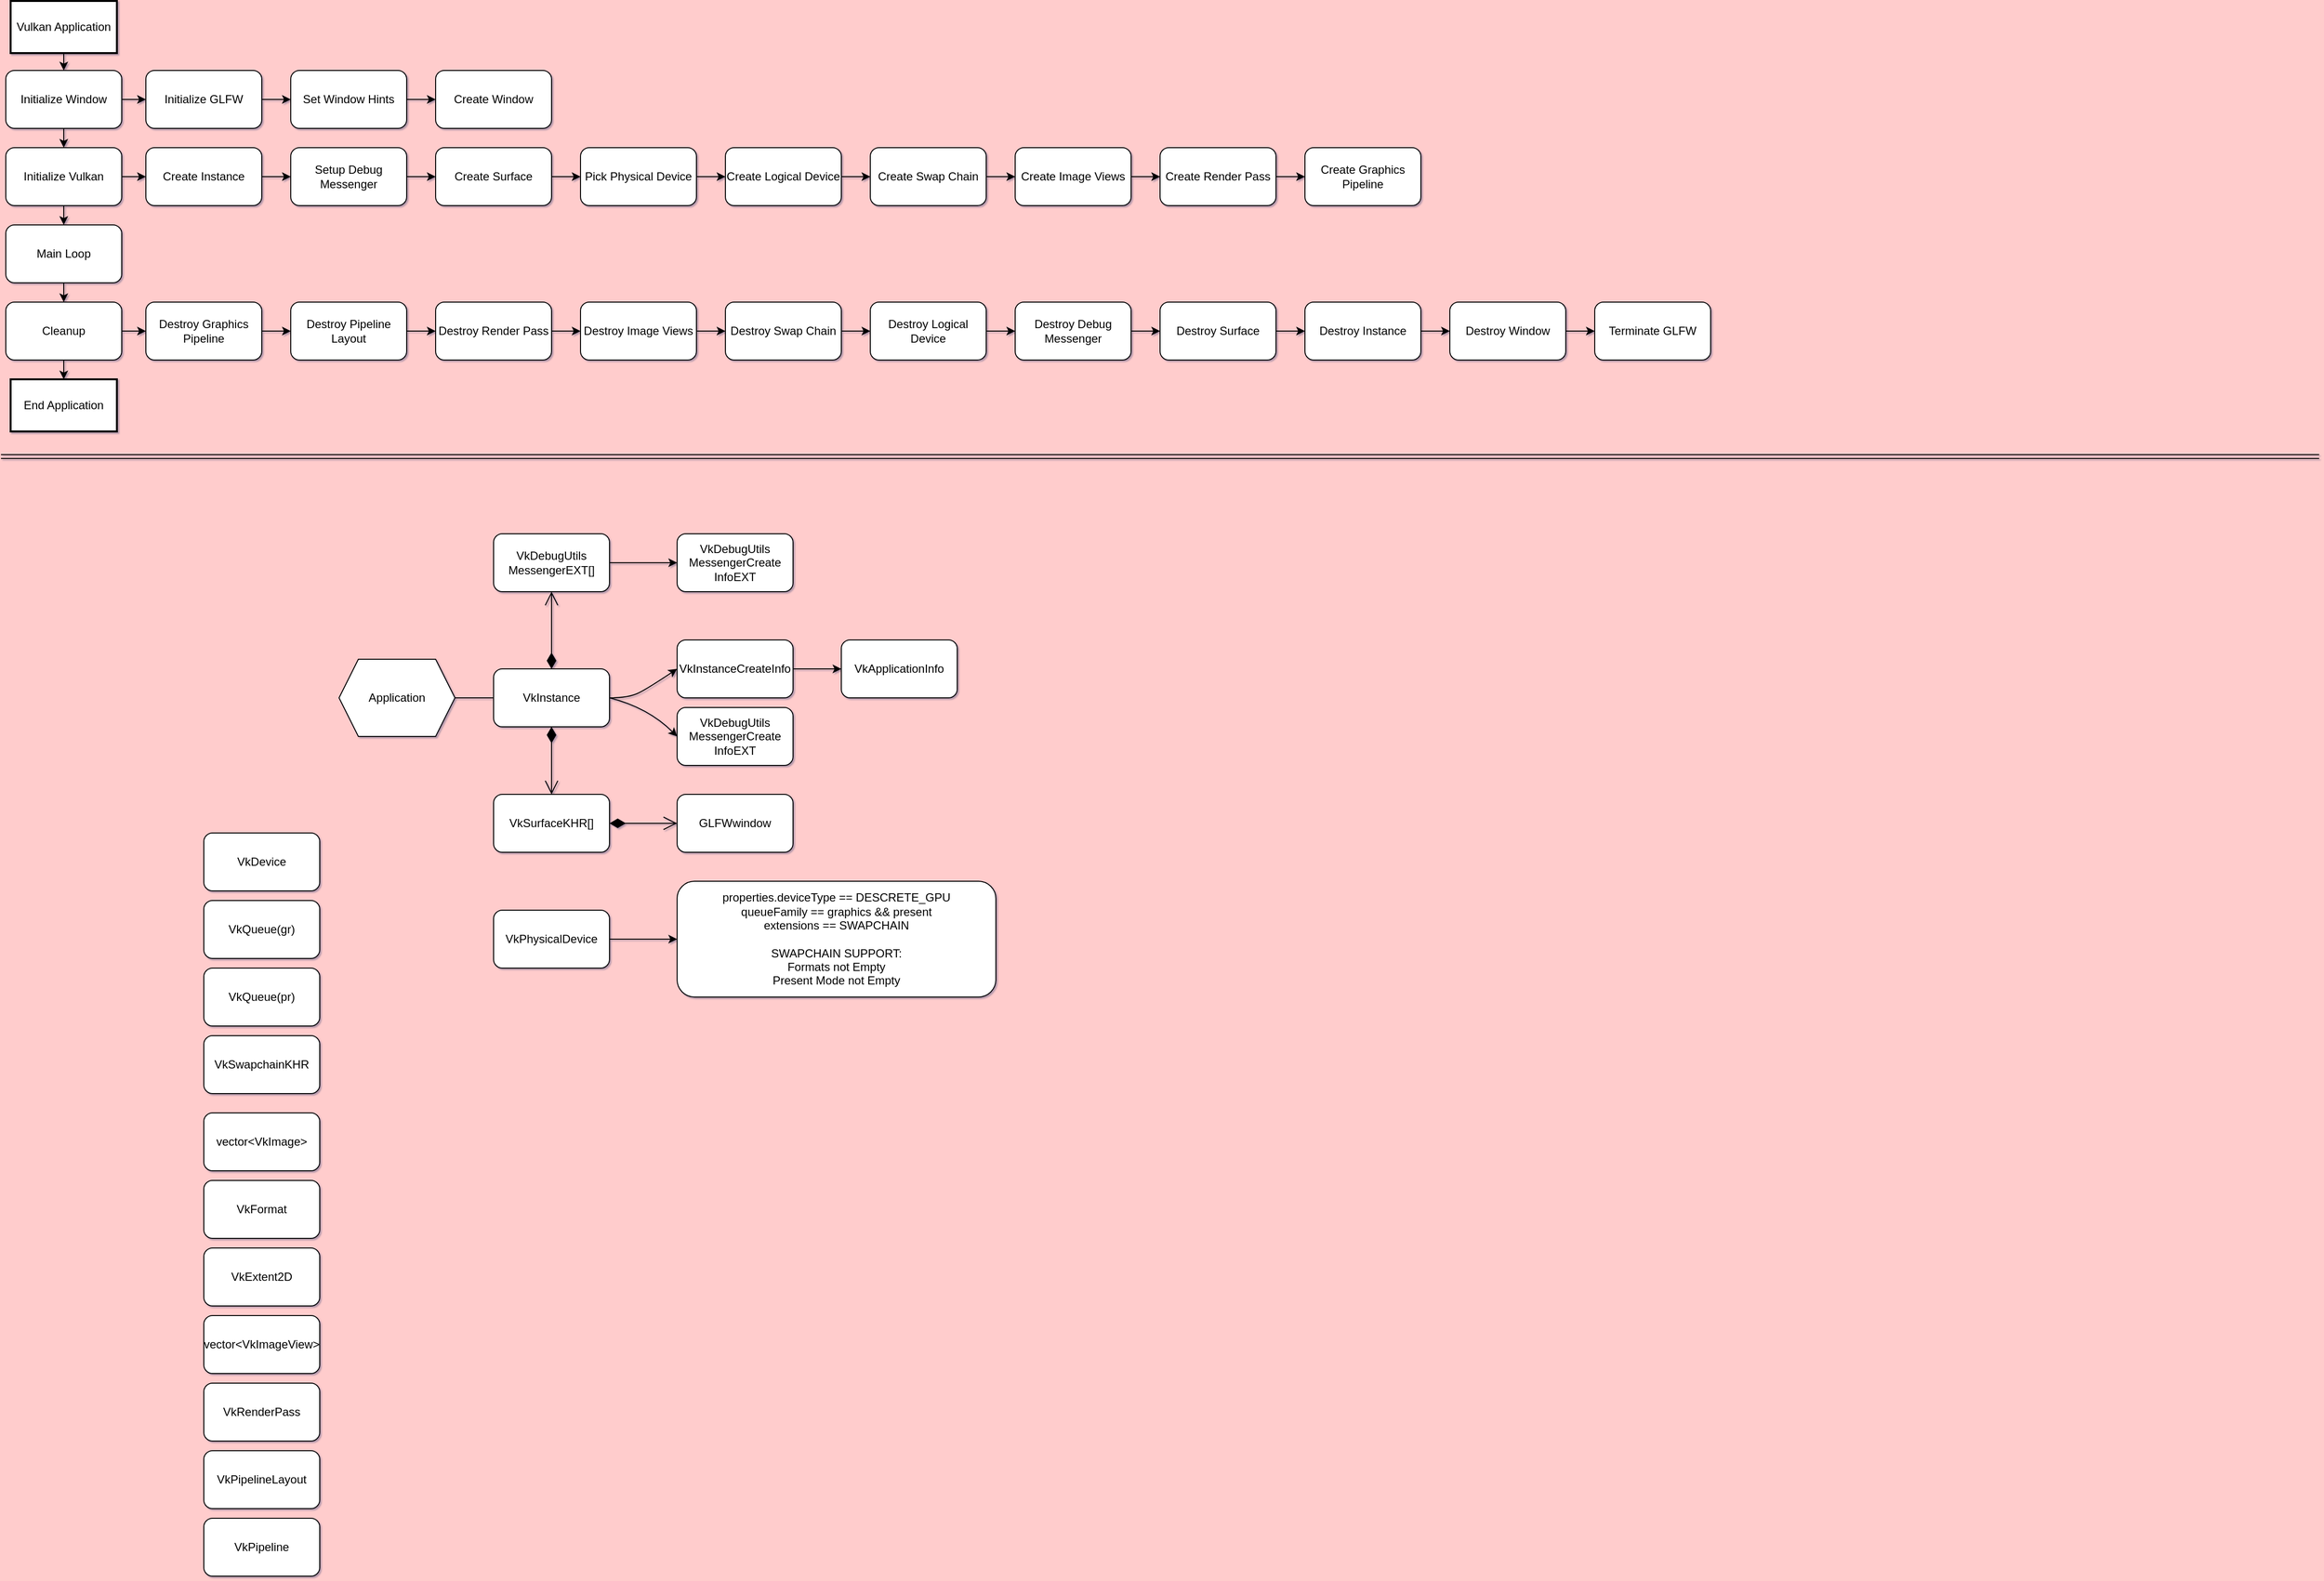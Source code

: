 <mxfile version="26.0.7">
  <diagram name="Page-1" id="efARjDcXvOc3rk5b5u3u">
    <mxGraphModel dx="1638" dy="895" grid="1" gridSize="10" guides="1" tooltips="1" connect="1" arrows="1" fold="1" page="1" pageScale="1" pageWidth="1200" pageHeight="1920" background="#FFCCCC" math="0" shadow="1">
      <root>
        <mxCell id="0" />
        <mxCell id="1" parent="0" />
        <mxCell id="PMzsmYmVDIkMxbADWyHm-15" style="edgeStyle=orthogonalEdgeStyle;rounded=0;orthogonalLoop=1;jettySize=auto;html=1;exitX=0.5;exitY=1;exitDx=0;exitDy=0;entryX=0.5;entryY=0;entryDx=0;entryDy=0;" edge="1" parent="1" source="2" target="PMzsmYmVDIkMxbADWyHm-14">
          <mxGeometry relative="1" as="geometry" />
        </mxCell>
        <mxCell id="2" value="Vulkan Application" style="whiteSpace=wrap;strokeWidth=2;" parent="1" vertex="1">
          <mxGeometry x="10" y="8" width="110" height="54" as="geometry" />
        </mxCell>
        <mxCell id="PMzsmYmVDIkMxbADWyHm-20" style="edgeStyle=orthogonalEdgeStyle;rounded=0;orthogonalLoop=1;jettySize=auto;html=1;exitX=0.5;exitY=1;exitDx=0;exitDy=0;entryX=0.5;entryY=0;entryDx=0;entryDy=0;" edge="1" parent="1" source="PMzsmYmVDIkMxbADWyHm-14" target="PMzsmYmVDIkMxbADWyHm-16">
          <mxGeometry relative="1" as="geometry" />
        </mxCell>
        <mxCell id="PMzsmYmVDIkMxbADWyHm-26" value="" style="edgeStyle=orthogonalEdgeStyle;rounded=0;orthogonalLoop=1;jettySize=auto;html=1;" edge="1" parent="1" source="PMzsmYmVDIkMxbADWyHm-14" target="PMzsmYmVDIkMxbADWyHm-25">
          <mxGeometry relative="1" as="geometry" />
        </mxCell>
        <mxCell id="PMzsmYmVDIkMxbADWyHm-14" value="Initialize Window" style="rounded=1;whiteSpace=wrap;html=1;" vertex="1" parent="1">
          <mxGeometry x="5" y="80" width="120" height="60" as="geometry" />
        </mxCell>
        <mxCell id="PMzsmYmVDIkMxbADWyHm-21" style="edgeStyle=orthogonalEdgeStyle;rounded=0;orthogonalLoop=1;jettySize=auto;html=1;exitX=0.5;exitY=1;exitDx=0;exitDy=0;entryX=0.5;entryY=0;entryDx=0;entryDy=0;" edge="1" parent="1" source="PMzsmYmVDIkMxbADWyHm-16" target="PMzsmYmVDIkMxbADWyHm-17">
          <mxGeometry relative="1" as="geometry" />
        </mxCell>
        <mxCell id="PMzsmYmVDIkMxbADWyHm-32" value="" style="edgeStyle=orthogonalEdgeStyle;rounded=0;orthogonalLoop=1;jettySize=auto;html=1;" edge="1" parent="1" source="PMzsmYmVDIkMxbADWyHm-16" target="PMzsmYmVDIkMxbADWyHm-31">
          <mxGeometry relative="1" as="geometry" />
        </mxCell>
        <mxCell id="PMzsmYmVDIkMxbADWyHm-16" value="Initialize Vulkan" style="rounded=1;whiteSpace=wrap;html=1;" vertex="1" parent="1">
          <mxGeometry x="5" y="160" width="120" height="60" as="geometry" />
        </mxCell>
        <mxCell id="PMzsmYmVDIkMxbADWyHm-22" style="edgeStyle=orthogonalEdgeStyle;rounded=0;orthogonalLoop=1;jettySize=auto;html=1;exitX=0.5;exitY=1;exitDx=0;exitDy=0;entryX=0.5;entryY=0;entryDx=0;entryDy=0;" edge="1" parent="1" source="PMzsmYmVDIkMxbADWyHm-17" target="PMzsmYmVDIkMxbADWyHm-18">
          <mxGeometry relative="1" as="geometry" />
        </mxCell>
        <mxCell id="PMzsmYmVDIkMxbADWyHm-17" value="Main Loop" style="rounded=1;whiteSpace=wrap;html=1;" vertex="1" parent="1">
          <mxGeometry x="5" y="240" width="120" height="60" as="geometry" />
        </mxCell>
        <mxCell id="PMzsmYmVDIkMxbADWyHm-23" style="edgeStyle=orthogonalEdgeStyle;rounded=0;orthogonalLoop=1;jettySize=auto;html=1;exitX=0.5;exitY=1;exitDx=0;exitDy=0;entryX=0.5;entryY=0;entryDx=0;entryDy=0;" edge="1" parent="1" source="PMzsmYmVDIkMxbADWyHm-18" target="PMzsmYmVDIkMxbADWyHm-19">
          <mxGeometry relative="1" as="geometry" />
        </mxCell>
        <mxCell id="PMzsmYmVDIkMxbADWyHm-52" value="" style="edgeStyle=orthogonalEdgeStyle;rounded=0;orthogonalLoop=1;jettySize=auto;html=1;" edge="1" parent="1" source="PMzsmYmVDIkMxbADWyHm-18" target="PMzsmYmVDIkMxbADWyHm-51">
          <mxGeometry relative="1" as="geometry" />
        </mxCell>
        <mxCell id="PMzsmYmVDIkMxbADWyHm-18" value="Cleanup" style="rounded=1;whiteSpace=wrap;html=1;" vertex="1" parent="1">
          <mxGeometry x="5" y="320" width="120" height="60" as="geometry" />
        </mxCell>
        <mxCell id="PMzsmYmVDIkMxbADWyHm-19" value="End Application" style="whiteSpace=wrap;strokeWidth=2;" vertex="1" parent="1">
          <mxGeometry x="10" y="400" width="110" height="54" as="geometry" />
        </mxCell>
        <mxCell id="PMzsmYmVDIkMxbADWyHm-28" value="" style="edgeStyle=orthogonalEdgeStyle;rounded=0;orthogonalLoop=1;jettySize=auto;html=1;" edge="1" parent="1" source="PMzsmYmVDIkMxbADWyHm-25" target="PMzsmYmVDIkMxbADWyHm-27">
          <mxGeometry relative="1" as="geometry" />
        </mxCell>
        <mxCell id="PMzsmYmVDIkMxbADWyHm-25" value="Initialize GLFW" style="whiteSpace=wrap;html=1;rounded=1;" vertex="1" parent="1">
          <mxGeometry x="150" y="80" width="120" height="60" as="geometry" />
        </mxCell>
        <mxCell id="PMzsmYmVDIkMxbADWyHm-30" value="" style="edgeStyle=orthogonalEdgeStyle;rounded=0;orthogonalLoop=1;jettySize=auto;html=1;" edge="1" parent="1" source="PMzsmYmVDIkMxbADWyHm-27" target="PMzsmYmVDIkMxbADWyHm-29">
          <mxGeometry relative="1" as="geometry" />
        </mxCell>
        <mxCell id="PMzsmYmVDIkMxbADWyHm-27" value="Set Window Hints" style="whiteSpace=wrap;html=1;rounded=1;" vertex="1" parent="1">
          <mxGeometry x="300" y="80" width="120" height="60" as="geometry" />
        </mxCell>
        <mxCell id="PMzsmYmVDIkMxbADWyHm-29" value="Create Window" style="whiteSpace=wrap;html=1;rounded=1;" vertex="1" parent="1">
          <mxGeometry x="450" y="80" width="120" height="60" as="geometry" />
        </mxCell>
        <mxCell id="PMzsmYmVDIkMxbADWyHm-34" value="" style="edgeStyle=orthogonalEdgeStyle;rounded=0;orthogonalLoop=1;jettySize=auto;html=1;" edge="1" parent="1" source="PMzsmYmVDIkMxbADWyHm-31" target="PMzsmYmVDIkMxbADWyHm-33">
          <mxGeometry relative="1" as="geometry" />
        </mxCell>
        <mxCell id="PMzsmYmVDIkMxbADWyHm-31" value="Create Instance" style="rounded=1;whiteSpace=wrap;html=1;" vertex="1" parent="1">
          <mxGeometry x="150" y="160" width="120" height="60" as="geometry" />
        </mxCell>
        <mxCell id="PMzsmYmVDIkMxbADWyHm-36" value="" style="edgeStyle=orthogonalEdgeStyle;rounded=0;orthogonalLoop=1;jettySize=auto;html=1;" edge="1" parent="1" source="PMzsmYmVDIkMxbADWyHm-33" target="PMzsmYmVDIkMxbADWyHm-35">
          <mxGeometry relative="1" as="geometry" />
        </mxCell>
        <mxCell id="PMzsmYmVDIkMxbADWyHm-33" value="Setup Debug Messenger" style="whiteSpace=wrap;html=1;rounded=1;" vertex="1" parent="1">
          <mxGeometry x="300" y="160" width="120" height="60" as="geometry" />
        </mxCell>
        <mxCell id="PMzsmYmVDIkMxbADWyHm-38" value="" style="edgeStyle=orthogonalEdgeStyle;rounded=0;orthogonalLoop=1;jettySize=auto;html=1;" edge="1" parent="1" source="PMzsmYmVDIkMxbADWyHm-35" target="PMzsmYmVDIkMxbADWyHm-37">
          <mxGeometry relative="1" as="geometry" />
        </mxCell>
        <mxCell id="PMzsmYmVDIkMxbADWyHm-35" value="Create Surface" style="whiteSpace=wrap;html=1;rounded=1;" vertex="1" parent="1">
          <mxGeometry x="450" y="160" width="120" height="60" as="geometry" />
        </mxCell>
        <mxCell id="PMzsmYmVDIkMxbADWyHm-40" value="" style="edgeStyle=orthogonalEdgeStyle;rounded=0;orthogonalLoop=1;jettySize=auto;html=1;" edge="1" parent="1" source="PMzsmYmVDIkMxbADWyHm-37" target="PMzsmYmVDIkMxbADWyHm-39">
          <mxGeometry relative="1" as="geometry" />
        </mxCell>
        <mxCell id="PMzsmYmVDIkMxbADWyHm-37" value="Pick Physical Device" style="whiteSpace=wrap;html=1;rounded=1;" vertex="1" parent="1">
          <mxGeometry x="600" y="160" width="120" height="60" as="geometry" />
        </mxCell>
        <mxCell id="PMzsmYmVDIkMxbADWyHm-42" value="" style="edgeStyle=orthogonalEdgeStyle;rounded=0;orthogonalLoop=1;jettySize=auto;html=1;" edge="1" parent="1" source="PMzsmYmVDIkMxbADWyHm-39" target="PMzsmYmVDIkMxbADWyHm-41">
          <mxGeometry relative="1" as="geometry" />
        </mxCell>
        <mxCell id="PMzsmYmVDIkMxbADWyHm-39" value="Create Logical Device" style="whiteSpace=wrap;html=1;rounded=1;" vertex="1" parent="1">
          <mxGeometry x="750" y="160" width="120" height="60" as="geometry" />
        </mxCell>
        <mxCell id="PMzsmYmVDIkMxbADWyHm-44" value="" style="edgeStyle=orthogonalEdgeStyle;rounded=0;orthogonalLoop=1;jettySize=auto;html=1;" edge="1" parent="1" source="PMzsmYmVDIkMxbADWyHm-41" target="PMzsmYmVDIkMxbADWyHm-43">
          <mxGeometry relative="1" as="geometry" />
        </mxCell>
        <mxCell id="PMzsmYmVDIkMxbADWyHm-41" value="Create Swap Chain" style="whiteSpace=wrap;html=1;rounded=1;" vertex="1" parent="1">
          <mxGeometry x="900" y="160" width="120" height="60" as="geometry" />
        </mxCell>
        <mxCell id="PMzsmYmVDIkMxbADWyHm-46" value="" style="edgeStyle=orthogonalEdgeStyle;rounded=0;orthogonalLoop=1;jettySize=auto;html=1;" edge="1" parent="1" source="PMzsmYmVDIkMxbADWyHm-43" target="PMzsmYmVDIkMxbADWyHm-45">
          <mxGeometry relative="1" as="geometry" />
        </mxCell>
        <mxCell id="PMzsmYmVDIkMxbADWyHm-43" value="Create Image Views" style="whiteSpace=wrap;html=1;rounded=1;" vertex="1" parent="1">
          <mxGeometry x="1050" y="160" width="120" height="60" as="geometry" />
        </mxCell>
        <mxCell id="PMzsmYmVDIkMxbADWyHm-48" value="" style="edgeStyle=orthogonalEdgeStyle;rounded=0;orthogonalLoop=1;jettySize=auto;html=1;" edge="1" parent="1" source="PMzsmYmVDIkMxbADWyHm-45" target="PMzsmYmVDIkMxbADWyHm-47">
          <mxGeometry relative="1" as="geometry" />
        </mxCell>
        <mxCell id="PMzsmYmVDIkMxbADWyHm-45" value="Create Render Pass" style="whiteSpace=wrap;html=1;rounded=1;" vertex="1" parent="1">
          <mxGeometry x="1200" y="160" width="120" height="60" as="geometry" />
        </mxCell>
        <mxCell id="PMzsmYmVDIkMxbADWyHm-47" value="Create Graphics Pipeline" style="whiteSpace=wrap;html=1;rounded=1;" vertex="1" parent="1">
          <mxGeometry x="1350" y="160" width="120" height="60" as="geometry" />
        </mxCell>
        <mxCell id="PMzsmYmVDIkMxbADWyHm-54" value="" style="edgeStyle=orthogonalEdgeStyle;rounded=0;orthogonalLoop=1;jettySize=auto;html=1;" edge="1" parent="1" source="PMzsmYmVDIkMxbADWyHm-51" target="PMzsmYmVDIkMxbADWyHm-53">
          <mxGeometry relative="1" as="geometry" />
        </mxCell>
        <mxCell id="PMzsmYmVDIkMxbADWyHm-51" value="Destroy Graphics Pipeline" style="whiteSpace=wrap;html=1;rounded=1;" vertex="1" parent="1">
          <mxGeometry x="150" y="320" width="120" height="60" as="geometry" />
        </mxCell>
        <mxCell id="PMzsmYmVDIkMxbADWyHm-56" value="" style="edgeStyle=orthogonalEdgeStyle;rounded=0;orthogonalLoop=1;jettySize=auto;html=1;" edge="1" parent="1" source="PMzsmYmVDIkMxbADWyHm-53" target="PMzsmYmVDIkMxbADWyHm-55">
          <mxGeometry relative="1" as="geometry" />
        </mxCell>
        <mxCell id="PMzsmYmVDIkMxbADWyHm-53" value="Destroy Pipeline Layout" style="whiteSpace=wrap;html=1;rounded=1;" vertex="1" parent="1">
          <mxGeometry x="300" y="320" width="120" height="60" as="geometry" />
        </mxCell>
        <mxCell id="PMzsmYmVDIkMxbADWyHm-58" value="" style="edgeStyle=orthogonalEdgeStyle;rounded=0;orthogonalLoop=1;jettySize=auto;html=1;" edge="1" parent="1" source="PMzsmYmVDIkMxbADWyHm-55" target="PMzsmYmVDIkMxbADWyHm-57">
          <mxGeometry relative="1" as="geometry" />
        </mxCell>
        <mxCell id="PMzsmYmVDIkMxbADWyHm-55" value="Destroy Render Pass" style="whiteSpace=wrap;html=1;rounded=1;" vertex="1" parent="1">
          <mxGeometry x="450" y="320" width="120" height="60" as="geometry" />
        </mxCell>
        <mxCell id="PMzsmYmVDIkMxbADWyHm-60" value="" style="edgeStyle=orthogonalEdgeStyle;rounded=0;orthogonalLoop=1;jettySize=auto;html=1;" edge="1" parent="1" source="PMzsmYmVDIkMxbADWyHm-57" target="PMzsmYmVDIkMxbADWyHm-59">
          <mxGeometry relative="1" as="geometry" />
        </mxCell>
        <mxCell id="PMzsmYmVDIkMxbADWyHm-57" value="Destroy Image Views" style="whiteSpace=wrap;html=1;rounded=1;" vertex="1" parent="1">
          <mxGeometry x="600" y="320" width="120" height="60" as="geometry" />
        </mxCell>
        <mxCell id="PMzsmYmVDIkMxbADWyHm-62" value="" style="edgeStyle=orthogonalEdgeStyle;rounded=0;orthogonalLoop=1;jettySize=auto;html=1;" edge="1" parent="1" source="PMzsmYmVDIkMxbADWyHm-59" target="PMzsmYmVDIkMxbADWyHm-61">
          <mxGeometry relative="1" as="geometry" />
        </mxCell>
        <mxCell id="PMzsmYmVDIkMxbADWyHm-59" value="Destroy Swap Chain" style="whiteSpace=wrap;html=1;rounded=1;" vertex="1" parent="1">
          <mxGeometry x="750" y="320" width="120" height="60" as="geometry" />
        </mxCell>
        <mxCell id="PMzsmYmVDIkMxbADWyHm-64" value="" style="edgeStyle=orthogonalEdgeStyle;rounded=0;orthogonalLoop=1;jettySize=auto;html=1;" edge="1" parent="1" source="PMzsmYmVDIkMxbADWyHm-61" target="PMzsmYmVDIkMxbADWyHm-63">
          <mxGeometry relative="1" as="geometry" />
        </mxCell>
        <mxCell id="PMzsmYmVDIkMxbADWyHm-61" value="Destroy Logical Device" style="whiteSpace=wrap;html=1;rounded=1;" vertex="1" parent="1">
          <mxGeometry x="900" y="320" width="120" height="60" as="geometry" />
        </mxCell>
        <mxCell id="PMzsmYmVDIkMxbADWyHm-66" value="" style="edgeStyle=orthogonalEdgeStyle;rounded=0;orthogonalLoop=1;jettySize=auto;html=1;" edge="1" parent="1" source="PMzsmYmVDIkMxbADWyHm-63" target="PMzsmYmVDIkMxbADWyHm-65">
          <mxGeometry relative="1" as="geometry" />
        </mxCell>
        <mxCell id="PMzsmYmVDIkMxbADWyHm-63" value="Destroy Debug Messenger" style="whiteSpace=wrap;html=1;rounded=1;" vertex="1" parent="1">
          <mxGeometry x="1050" y="320" width="120" height="60" as="geometry" />
        </mxCell>
        <mxCell id="PMzsmYmVDIkMxbADWyHm-68" value="" style="edgeStyle=orthogonalEdgeStyle;rounded=0;orthogonalLoop=1;jettySize=auto;html=1;" edge="1" parent="1" source="PMzsmYmVDIkMxbADWyHm-65" target="PMzsmYmVDIkMxbADWyHm-67">
          <mxGeometry relative="1" as="geometry" />
        </mxCell>
        <mxCell id="PMzsmYmVDIkMxbADWyHm-65" value="Destroy Surface" style="whiteSpace=wrap;html=1;rounded=1;" vertex="1" parent="1">
          <mxGeometry x="1200" y="320" width="120" height="60" as="geometry" />
        </mxCell>
        <mxCell id="PMzsmYmVDIkMxbADWyHm-70" value="" style="edgeStyle=orthogonalEdgeStyle;rounded=0;orthogonalLoop=1;jettySize=auto;html=1;" edge="1" parent="1" source="PMzsmYmVDIkMxbADWyHm-67" target="PMzsmYmVDIkMxbADWyHm-69">
          <mxGeometry relative="1" as="geometry" />
        </mxCell>
        <mxCell id="PMzsmYmVDIkMxbADWyHm-67" value="Destroy Instance" style="whiteSpace=wrap;html=1;rounded=1;" vertex="1" parent="1">
          <mxGeometry x="1350" y="320" width="120" height="60" as="geometry" />
        </mxCell>
        <mxCell id="PMzsmYmVDIkMxbADWyHm-72" value="" style="edgeStyle=orthogonalEdgeStyle;rounded=0;orthogonalLoop=1;jettySize=auto;html=1;" edge="1" parent="1" source="PMzsmYmVDIkMxbADWyHm-69" target="PMzsmYmVDIkMxbADWyHm-71">
          <mxGeometry relative="1" as="geometry" />
        </mxCell>
        <mxCell id="PMzsmYmVDIkMxbADWyHm-69" value="Destroy Window" style="whiteSpace=wrap;html=1;rounded=1;" vertex="1" parent="1">
          <mxGeometry x="1500" y="320" width="120" height="60" as="geometry" />
        </mxCell>
        <mxCell id="PMzsmYmVDIkMxbADWyHm-71" value="Terminate GLFW" style="whiteSpace=wrap;html=1;rounded=1;" vertex="1" parent="1">
          <mxGeometry x="1650" y="320" width="120" height="60" as="geometry" />
        </mxCell>
        <mxCell id="PMzsmYmVDIkMxbADWyHm-74" value="" style="shape=link;html=1;rounded=0;" edge="1" parent="1">
          <mxGeometry width="100" relative="1" as="geometry">
            <mxPoint y="480" as="sourcePoint" />
            <mxPoint x="2400" y="480" as="targetPoint" />
          </mxGeometry>
        </mxCell>
        <mxCell id="PMzsmYmVDIkMxbADWyHm-77" value="Application" style="shape=hexagon;perimeter=hexagonPerimeter2;whiteSpace=wrap;html=1;fixedSize=1;" vertex="1" parent="1">
          <mxGeometry x="350" y="690" width="120" height="80" as="geometry" />
        </mxCell>
        <mxCell id="PMzsmYmVDIkMxbADWyHm-78" value="GLFWwindow" style="rounded=1;whiteSpace=wrap;html=1;" vertex="1" parent="1">
          <mxGeometry x="700" y="830" width="120" height="60" as="geometry" />
        </mxCell>
        <mxCell id="PMzsmYmVDIkMxbADWyHm-80" value="VkInstance" style="rounded=1;whiteSpace=wrap;html=1;" vertex="1" parent="1">
          <mxGeometry x="510" y="700" width="120" height="60" as="geometry" />
        </mxCell>
        <mxCell id="PMzsmYmVDIkMxbADWyHm-81" value="VkApplicationInfo" style="rounded=1;whiteSpace=wrap;html=1;" vertex="1" parent="1">
          <mxGeometry x="870" y="670" width="120" height="60" as="geometry" />
        </mxCell>
        <mxCell id="PMzsmYmVDIkMxbADWyHm-82" value="VkPipelineLayout" style="rounded=1;whiteSpace=wrap;html=1;" vertex="1" parent="1">
          <mxGeometry x="210" y="1510" width="120" height="60" as="geometry" />
        </mxCell>
        <mxCell id="PMzsmYmVDIkMxbADWyHm-83" value="vector&amp;lt;VkImageView&amp;gt;" style="rounded=1;whiteSpace=wrap;html=1;" vertex="1" parent="1">
          <mxGeometry x="210" y="1370" width="120" height="60" as="geometry" />
        </mxCell>
        <mxCell id="PMzsmYmVDIkMxbADWyHm-84" value="VkSwapchainKHR" style="rounded=1;whiteSpace=wrap;html=1;" vertex="1" parent="1">
          <mxGeometry x="210" y="1080" width="120" height="60" as="geometry" />
        </mxCell>
        <mxCell id="PMzsmYmVDIkMxbADWyHm-85" value="VkQueue(pr)" style="rounded=1;whiteSpace=wrap;html=1;" vertex="1" parent="1">
          <mxGeometry x="210" y="1010" width="120" height="60" as="geometry" />
        </mxCell>
        <mxCell id="PMzsmYmVDIkMxbADWyHm-86" value="VkDevice" style="rounded=1;whiteSpace=wrap;html=1;" vertex="1" parent="1">
          <mxGeometry x="210" y="870" width="120" height="60" as="geometry" />
        </mxCell>
        <mxCell id="PMzsmYmVDIkMxbADWyHm-87" value="VkRenderPass" style="rounded=1;whiteSpace=wrap;html=1;" vertex="1" parent="1">
          <mxGeometry x="210" y="1440" width="120" height="60" as="geometry" />
        </mxCell>
        <mxCell id="PMzsmYmVDIkMxbADWyHm-126" value="" style="edgeStyle=orthogonalEdgeStyle;rounded=0;orthogonalLoop=1;jettySize=auto;html=1;" edge="1" parent="1" source="PMzsmYmVDIkMxbADWyHm-88" target="PMzsmYmVDIkMxbADWyHm-125">
          <mxGeometry relative="1" as="geometry" />
        </mxCell>
        <mxCell id="PMzsmYmVDIkMxbADWyHm-88" value="VkPhysicalDevice" style="rounded=1;whiteSpace=wrap;html=1;" vertex="1" parent="1">
          <mxGeometry x="510" y="950" width="120" height="60" as="geometry" />
        </mxCell>
        <mxCell id="PMzsmYmVDIkMxbADWyHm-89" value="VkExtent2D" style="rounded=1;whiteSpace=wrap;html=1;" vertex="1" parent="1">
          <mxGeometry x="210" y="1300" width="120" height="60" as="geometry" />
        </mxCell>
        <mxCell id="PMzsmYmVDIkMxbADWyHm-90" value="VkDebugUtils&lt;div&gt;MessengerEXT[]&lt;/div&gt;" style="rounded=1;whiteSpace=wrap;html=1;" vertex="1" parent="1">
          <mxGeometry x="510" y="560" width="120" height="60" as="geometry" />
        </mxCell>
        <mxCell id="PMzsmYmVDIkMxbADWyHm-91" value="VkSurfaceKHR[]" style="rounded=1;whiteSpace=wrap;html=1;" vertex="1" parent="1">
          <mxGeometry x="510" y="830" width="120" height="60" as="geometry" />
        </mxCell>
        <mxCell id="PMzsmYmVDIkMxbADWyHm-92" value="vector&amp;lt;VkImage&amp;gt;" style="rounded=1;whiteSpace=wrap;html=1;" vertex="1" parent="1">
          <mxGeometry x="210" y="1160" width="120" height="60" as="geometry" />
        </mxCell>
        <mxCell id="PMzsmYmVDIkMxbADWyHm-93" value="VkFormat" style="rounded=1;whiteSpace=wrap;html=1;" vertex="1" parent="1">
          <mxGeometry x="210" y="1230" width="120" height="60" as="geometry" />
        </mxCell>
        <mxCell id="PMzsmYmVDIkMxbADWyHm-94" value="VkQueue(gr)" style="rounded=1;whiteSpace=wrap;html=1;" vertex="1" parent="1">
          <mxGeometry x="210" y="940" width="120" height="60" as="geometry" />
        </mxCell>
        <mxCell id="PMzsmYmVDIkMxbADWyHm-95" value="VkPipeline" style="rounded=1;whiteSpace=wrap;html=1;" vertex="1" parent="1">
          <mxGeometry x="210" y="1580" width="120" height="60" as="geometry" />
        </mxCell>
        <mxCell id="PMzsmYmVDIkMxbADWyHm-101" style="edgeStyle=orthogonalEdgeStyle;rounded=0;orthogonalLoop=1;jettySize=auto;html=1;exitX=1;exitY=0.5;exitDx=0;exitDy=0;entryX=0;entryY=0.5;entryDx=0;entryDy=0;" edge="1" parent="1" source="PMzsmYmVDIkMxbADWyHm-96" target="PMzsmYmVDIkMxbADWyHm-81">
          <mxGeometry relative="1" as="geometry" />
        </mxCell>
        <mxCell id="PMzsmYmVDIkMxbADWyHm-96" value="VkInstanceCreateInfo" style="rounded=1;whiteSpace=wrap;html=1;" vertex="1" parent="1">
          <mxGeometry x="700" y="670" width="120" height="60" as="geometry" />
        </mxCell>
        <mxCell id="PMzsmYmVDIkMxbADWyHm-103" value="" style="curved=1;endArrow=classic;html=1;rounded=0;exitX=1;exitY=0.5;exitDx=0;exitDy=0;entryX=0;entryY=0.5;entryDx=0;entryDy=0;" edge="1" parent="1" source="PMzsmYmVDIkMxbADWyHm-80" target="PMzsmYmVDIkMxbADWyHm-96">
          <mxGeometry width="50" height="50" relative="1" as="geometry">
            <mxPoint x="800" y="960" as="sourcePoint" />
            <mxPoint x="850" y="910" as="targetPoint" />
            <Array as="points">
              <mxPoint x="650" y="730" />
              <mxPoint x="670" y="720" />
            </Array>
          </mxGeometry>
        </mxCell>
        <mxCell id="PMzsmYmVDIkMxbADWyHm-104" value="VkDebugUtils&lt;div&gt;MessengerCreate&lt;/div&gt;&lt;div&gt;InfoEXT&lt;/div&gt;" style="rounded=1;whiteSpace=wrap;html=1;" vertex="1" parent="1">
          <mxGeometry x="700" y="740" width="120" height="60" as="geometry" />
        </mxCell>
        <mxCell id="PMzsmYmVDIkMxbADWyHm-105" value="" style="curved=1;endArrow=classic;html=1;rounded=0;exitX=1;exitY=0.5;exitDx=0;exitDy=0;entryX=0;entryY=0.5;entryDx=0;entryDy=0;" edge="1" parent="1" source="PMzsmYmVDIkMxbADWyHm-80" target="PMzsmYmVDIkMxbADWyHm-104">
          <mxGeometry width="50" height="50" relative="1" as="geometry">
            <mxPoint x="700" y="890" as="sourcePoint" />
            <mxPoint x="750" y="840" as="targetPoint" />
            <Array as="points">
              <mxPoint x="670" y="740" />
            </Array>
          </mxGeometry>
        </mxCell>
        <mxCell id="PMzsmYmVDIkMxbADWyHm-106" value="VkDebugUtils&lt;div&gt;MessengerCreate&lt;/div&gt;&lt;div&gt;InfoEXT&lt;/div&gt;" style="rounded=1;whiteSpace=wrap;html=1;" vertex="1" parent="1">
          <mxGeometry x="700" y="560" width="120" height="60" as="geometry" />
        </mxCell>
        <mxCell id="PMzsmYmVDIkMxbADWyHm-107" value="" style="curved=1;endArrow=classic;html=1;rounded=0;entryX=0;entryY=0.5;entryDx=0;entryDy=0;exitX=1;exitY=0.5;exitDx=0;exitDy=0;" edge="1" parent="1" source="PMzsmYmVDIkMxbADWyHm-90" target="PMzsmYmVDIkMxbADWyHm-106">
          <mxGeometry width="50" height="50" relative="1" as="geometry">
            <mxPoint x="660" y="900" as="sourcePoint" />
            <mxPoint x="860" y="905" as="targetPoint" />
            <Array as="points" />
          </mxGeometry>
        </mxCell>
        <mxCell id="PMzsmYmVDIkMxbADWyHm-110" value="" style="endArrow=open;html=1;endSize=12;startArrow=diamondThin;startSize=14;startFill=1;edgeStyle=orthogonalEdgeStyle;align=left;verticalAlign=bottom;rounded=0;exitX=0.5;exitY=0;exitDx=0;exitDy=0;entryX=0.5;entryY=1;entryDx=0;entryDy=0;" edge="1" parent="1" source="PMzsmYmVDIkMxbADWyHm-80" target="PMzsmYmVDIkMxbADWyHm-90">
          <mxGeometry x="-1" y="22" relative="1" as="geometry">
            <mxPoint x="559.41" y="830" as="sourcePoint" />
            <mxPoint x="559" y="740" as="targetPoint" />
            <Array as="points">
              <mxPoint x="570" y="650" />
              <mxPoint x="570" y="650" />
            </Array>
            <mxPoint x="-10" y="2" as="offset" />
          </mxGeometry>
        </mxCell>
        <mxCell id="PMzsmYmVDIkMxbADWyHm-111" value="&lt;div&gt;&lt;br&gt;&lt;/div&gt;" style="edgeLabel;html=1;align=center;verticalAlign=middle;resizable=0;points=[];" vertex="1" connectable="0" parent="PMzsmYmVDIkMxbADWyHm-110">
          <mxGeometry x="-0.982" y="14" relative="1" as="geometry">
            <mxPoint as="offset" />
          </mxGeometry>
        </mxCell>
        <mxCell id="PMzsmYmVDIkMxbADWyHm-115" value="" style="endArrow=open;html=1;endSize=12;startArrow=diamondThin;startSize=14;startFill=1;edgeStyle=orthogonalEdgeStyle;align=left;verticalAlign=bottom;rounded=0;exitX=0.5;exitY=1;exitDx=0;exitDy=0;entryX=0.5;entryY=0;entryDx=0;entryDy=0;" edge="1" parent="1" source="PMzsmYmVDIkMxbADWyHm-80" target="PMzsmYmVDIkMxbADWyHm-91">
          <mxGeometry x="-1" y="22" relative="1" as="geometry">
            <mxPoint x="500" y="960" as="sourcePoint" />
            <mxPoint x="500" y="880" as="targetPoint" />
            <Array as="points">
              <mxPoint x="570" y="830" />
              <mxPoint x="570" y="830" />
            </Array>
            <mxPoint x="-10" y="2" as="offset" />
          </mxGeometry>
        </mxCell>
        <mxCell id="PMzsmYmVDIkMxbADWyHm-116" value="&lt;div&gt;&lt;br&gt;&lt;/div&gt;" style="edgeLabel;html=1;align=center;verticalAlign=middle;resizable=0;points=[];" vertex="1" connectable="0" parent="PMzsmYmVDIkMxbADWyHm-115">
          <mxGeometry x="-0.982" y="14" relative="1" as="geometry">
            <mxPoint as="offset" />
          </mxGeometry>
        </mxCell>
        <mxCell id="PMzsmYmVDIkMxbADWyHm-121" value="" style="endArrow=open;html=1;endSize=12;startArrow=diamondThin;startSize=14;startFill=1;edgeStyle=orthogonalEdgeStyle;align=left;verticalAlign=bottom;rounded=0;entryX=0;entryY=0.5;entryDx=0;entryDy=0;exitX=1;exitY=0.5;exitDx=0;exitDy=0;" edge="1" parent="1" source="PMzsmYmVDIkMxbADWyHm-91" target="PMzsmYmVDIkMxbADWyHm-78">
          <mxGeometry x="-1" y="22" relative="1" as="geometry">
            <mxPoint x="660" y="920" as="sourcePoint" />
            <mxPoint x="590" y="850" as="targetPoint" />
            <Array as="points">
              <mxPoint x="680" y="860" />
              <mxPoint x="680" y="860" />
            </Array>
            <mxPoint x="-10" y="2" as="offset" />
          </mxGeometry>
        </mxCell>
        <mxCell id="PMzsmYmVDIkMxbADWyHm-122" value="&lt;div&gt;&lt;br&gt;&lt;/div&gt;" style="edgeLabel;html=1;align=center;verticalAlign=middle;resizable=0;points=[];" vertex="1" connectable="0" parent="PMzsmYmVDIkMxbADWyHm-121">
          <mxGeometry x="-0.982" y="14" relative="1" as="geometry">
            <mxPoint as="offset" />
          </mxGeometry>
        </mxCell>
        <mxCell id="PMzsmYmVDIkMxbADWyHm-124" value="" style="endArrow=none;html=1;rounded=0;entryX=0;entryY=0.5;entryDx=0;entryDy=0;exitX=1;exitY=0.5;exitDx=0;exitDy=0;" edge="1" parent="1" source="PMzsmYmVDIkMxbADWyHm-77" target="PMzsmYmVDIkMxbADWyHm-80">
          <mxGeometry width="50" height="50" relative="1" as="geometry">
            <mxPoint x="560" y="830" as="sourcePoint" />
            <mxPoint x="610" y="780" as="targetPoint" />
            <Array as="points" />
          </mxGeometry>
        </mxCell>
        <mxCell id="PMzsmYmVDIkMxbADWyHm-125" value="properties.deviceType&amp;nbsp;&lt;span style=&quot;background-color: transparent; color: light-dark(rgb(0, 0, 0), rgb(255, 255, 255));&quot;&gt;==&amp;nbsp;&lt;/span&gt;&lt;span style=&quot;background-color: transparent; color: light-dark(rgb(0, 0, 0), rgb(255, 255, 255));&quot;&gt;DESCRETE_GPU&lt;/span&gt;&lt;div&gt;&lt;span style=&quot;background-color: transparent; color: light-dark(rgb(0, 0, 0), rgb(255, 255, 255));&quot;&gt;queueFamily == graphics &amp;amp;&amp;amp; present&lt;/span&gt;&lt;/div&gt;&lt;div&gt;&lt;span style=&quot;background-color: transparent; color: light-dark(rgb(0, 0, 0), rgb(255, 255, 255));&quot;&gt;extensions == SWAPCHAIN&lt;/span&gt;&lt;/div&gt;&lt;div&gt;&lt;span style=&quot;background-color: transparent; color: light-dark(rgb(0, 0, 0), rgb(255, 255, 255));&quot;&gt;&lt;br&gt;&lt;/span&gt;&lt;/div&gt;&lt;div&gt;&lt;span style=&quot;background-color: transparent; color: light-dark(rgb(0, 0, 0), rgb(255, 255, 255));&quot;&gt;SWAPCHAIN SUPPORT:&lt;/span&gt;&lt;/div&gt;&lt;div&gt;&lt;span style=&quot;background-color: transparent; color: light-dark(rgb(0, 0, 0), rgb(255, 255, 255));&quot;&gt;Formats not Empty&lt;/span&gt;&lt;/div&gt;&lt;div&gt;&lt;span style=&quot;background-color: transparent; color: light-dark(rgb(0, 0, 0), rgb(255, 255, 255));&quot;&gt;Present Mode not Empty&lt;/span&gt;&lt;/div&gt;" style="whiteSpace=wrap;html=1;rounded=1;" vertex="1" parent="1">
          <mxGeometry x="700" y="920" width="330" height="120" as="geometry" />
        </mxCell>
      </root>
    </mxGraphModel>
  </diagram>
</mxfile>

